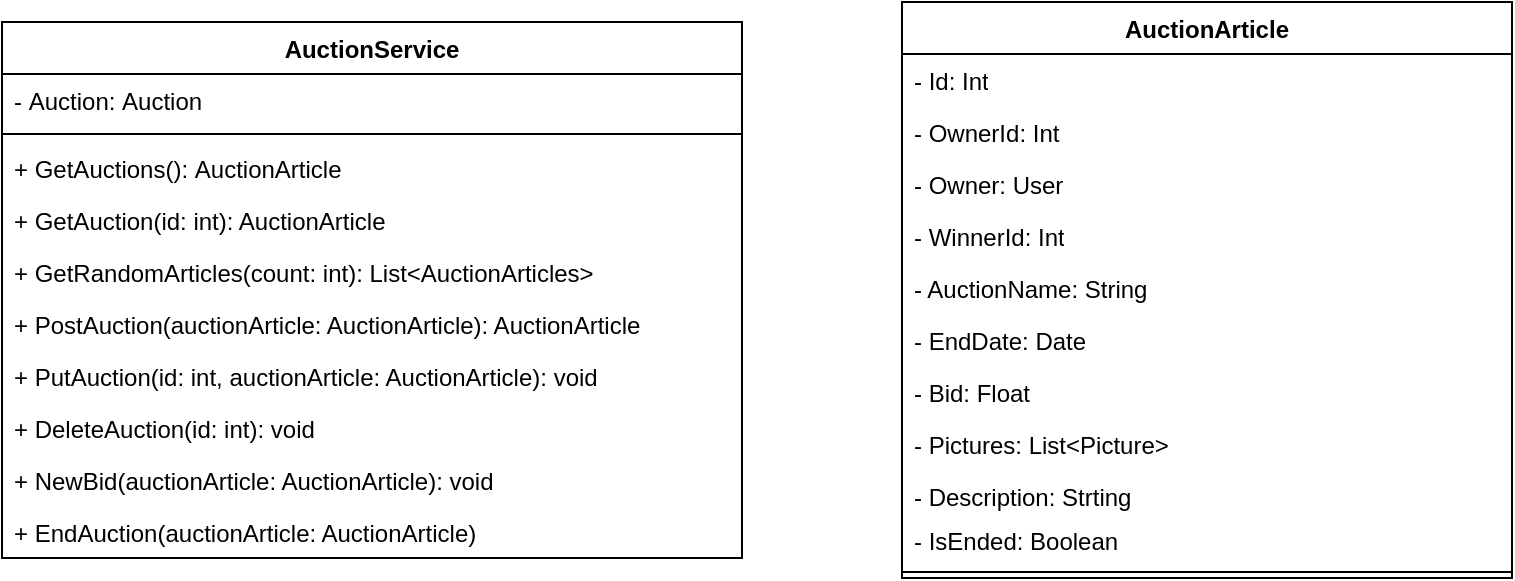 <mxfile>
    <diagram name="Page-1" id="c4acf3e9-155e-7222-9cf6-157b1a14988f">
        <mxGraphModel dx="1434" dy="841" grid="1" gridSize="10" guides="1" tooltips="1" connect="1" arrows="1" fold="1" page="1" pageScale="1" pageWidth="850" pageHeight="1100" background="none" math="0" shadow="0">
            <root>
                <mxCell id="0"/>
                <mxCell id="1" parent="0"/>
                <mxCell id="JE1zBtL-nL1WQ-DZyDe0-11" value="AuctionArticle" style="swimlane;fontStyle=1;align=center;verticalAlign=top;childLayout=stackLayout;horizontal=1;startSize=26;horizontalStack=0;resizeParent=1;resizeParentMax=0;resizeLast=0;collapsible=1;marginBottom=0;whiteSpace=wrap;html=1;" parent="1" vertex="1">
                    <mxGeometry x="470" y="158" width="305" height="288" as="geometry">
                        <mxRectangle x="345" y="210" width="110" height="30" as="alternateBounds"/>
                    </mxGeometry>
                </mxCell>
                <mxCell id="JE1zBtL-nL1WQ-DZyDe0-2" value="- Id: Int" style="text;strokeColor=none;fillColor=none;align=left;verticalAlign=top;spacingLeft=4;spacingRight=4;overflow=hidden;rotatable=0;points=[[0,0.5],[1,0.5]];portConstraint=eastwest;whiteSpace=wrap;html=1;" parent="JE1zBtL-nL1WQ-DZyDe0-11" vertex="1">
                    <mxGeometry y="26" width="305" height="26" as="geometry"/>
                </mxCell>
                <mxCell id="2" value="&lt;div style=&quot;text-align: center;&quot;&gt;&lt;span style=&quot;background-color: initial;&quot;&gt;- OwnerId&lt;/span&gt;&lt;span style=&quot;background-color: initial;&quot;&gt;: Int&lt;/span&gt;&lt;/div&gt;" style="text;strokeColor=none;fillColor=none;align=left;verticalAlign=top;spacingLeft=4;spacingRight=4;overflow=hidden;rotatable=0;points=[[0,0.5],[1,0.5]];portConstraint=eastwest;whiteSpace=wrap;html=1;" parent="JE1zBtL-nL1WQ-DZyDe0-11" vertex="1">
                    <mxGeometry y="52" width="305" height="26" as="geometry"/>
                </mxCell>
                <mxCell id="3" value="- Owner: User" style="text;strokeColor=none;fillColor=none;align=left;verticalAlign=top;spacingLeft=4;spacingRight=4;overflow=hidden;rotatable=0;points=[[0,0.5],[1,0.5]];portConstraint=eastwest;whiteSpace=wrap;html=1;" vertex="1" parent="JE1zBtL-nL1WQ-DZyDe0-11">
                    <mxGeometry y="78" width="305" height="26" as="geometry"/>
                </mxCell>
                <mxCell id="eDSX_qORk88mbdV-FSn4-19" value="&lt;div style=&quot;text-align: center;&quot;&gt;&lt;span style=&quot;background-color: initial;&quot;&gt;- WinnerId&lt;/span&gt;&lt;span style=&quot;background-color: initial;&quot;&gt;: Int&lt;/span&gt;&lt;/div&gt;" style="text;strokeColor=none;fillColor=none;align=left;verticalAlign=top;spacingLeft=4;spacingRight=4;overflow=hidden;rotatable=0;points=[[0,0.5],[1,0.5]];portConstraint=eastwest;whiteSpace=wrap;html=1;" parent="JE1zBtL-nL1WQ-DZyDe0-11" vertex="1">
                    <mxGeometry y="104" width="305" height="26" as="geometry"/>
                </mxCell>
                <mxCell id="JE1zBtL-nL1WQ-DZyDe0-3" value="- AuctionName: String" style="text;strokeColor=none;fillColor=none;align=left;verticalAlign=top;spacingLeft=4;spacingRight=4;overflow=hidden;rotatable=0;points=[[0,0.5],[1,0.5]];portConstraint=eastwest;whiteSpace=wrap;html=1;" parent="JE1zBtL-nL1WQ-DZyDe0-11" vertex="1">
                    <mxGeometry y="130" width="305" height="26" as="geometry"/>
                </mxCell>
                <mxCell id="eDSX_qORk88mbdV-FSn4-18" value="- EndDate: Date" style="text;strokeColor=none;fillColor=none;align=left;verticalAlign=top;spacingLeft=4;spacingRight=4;overflow=hidden;rotatable=0;points=[[0,0.5],[1,0.5]];portConstraint=eastwest;whiteSpace=wrap;html=1;" parent="JE1zBtL-nL1WQ-DZyDe0-11" vertex="1">
                    <mxGeometry y="156" width="305" height="26" as="geometry"/>
                </mxCell>
                <mxCell id="JE1zBtL-nL1WQ-DZyDe0-16" value="- Bid: Float" style="text;strokeColor=none;fillColor=none;align=left;verticalAlign=top;spacingLeft=4;spacingRight=4;overflow=hidden;rotatable=0;points=[[0,0.5],[1,0.5]];portConstraint=eastwest;whiteSpace=wrap;html=1;" parent="JE1zBtL-nL1WQ-DZyDe0-11" vertex="1">
                    <mxGeometry y="182" width="305" height="26" as="geometry"/>
                </mxCell>
                <mxCell id="JE1zBtL-nL1WQ-DZyDe0-4" value="- Pictures: List&amp;lt;Picture&amp;gt;" style="text;strokeColor=none;fillColor=none;align=left;verticalAlign=top;spacingLeft=4;spacingRight=4;overflow=hidden;rotatable=0;points=[[0,0.5],[1,0.5]];portConstraint=eastwest;whiteSpace=wrap;html=1;" parent="JE1zBtL-nL1WQ-DZyDe0-11" vertex="1">
                    <mxGeometry y="208" width="305" height="26" as="geometry"/>
                </mxCell>
                <mxCell id="JE1zBtL-nL1WQ-DZyDe0-10" value="- Description: Strting" style="text;strokeColor=none;fillColor=none;align=left;verticalAlign=top;spacingLeft=4;spacingRight=4;overflow=hidden;rotatable=0;points=[[0,0.5],[1,0.5]];portConstraint=eastwest;whiteSpace=wrap;html=1;" parent="JE1zBtL-nL1WQ-DZyDe0-11" vertex="1">
                    <mxGeometry y="234" width="305" height="22" as="geometry"/>
                </mxCell>
                <mxCell id="4" value="- IsEnded: Boolean" style="text;strokeColor=none;fillColor=none;align=left;verticalAlign=top;spacingLeft=4;spacingRight=4;overflow=hidden;rotatable=0;points=[[0,0.5],[1,0.5]];portConstraint=eastwest;whiteSpace=wrap;html=1;" vertex="1" parent="JE1zBtL-nL1WQ-DZyDe0-11">
                    <mxGeometry y="256" width="305" height="26" as="geometry"/>
                </mxCell>
                <mxCell id="JE1zBtL-nL1WQ-DZyDe0-13" value="" style="line;strokeWidth=1;fillColor=none;align=left;verticalAlign=middle;spacingTop=-1;spacingLeft=3;spacingRight=3;rotatable=0;labelPosition=right;points=[];portConstraint=eastwest;strokeColor=inherit;" parent="JE1zBtL-nL1WQ-DZyDe0-11" vertex="1">
                    <mxGeometry y="282" width="305" height="6" as="geometry"/>
                </mxCell>
                <mxCell id="JE1zBtL-nL1WQ-DZyDe0-18" value="&lt;span style=&quot;white-space: nowrap;&quot;&gt;AuctionService&lt;/span&gt;" style="swimlane;fontStyle=1;align=center;verticalAlign=top;childLayout=stackLayout;horizontal=1;startSize=26;horizontalStack=0;resizeParent=1;resizeParentMax=0;resizeLast=0;collapsible=1;marginBottom=0;whiteSpace=wrap;html=1;" parent="1" vertex="1">
                    <mxGeometry x="20" y="168" width="370" height="268" as="geometry"/>
                </mxCell>
                <mxCell id="JE1zBtL-nL1WQ-DZyDe0-19" value="&lt;span style=&quot;white-space: nowrap;&quot;&gt;-&amp;nbsp;&lt;/span&gt;&lt;span style=&quot;text-align: center;&quot;&gt;Auction&lt;/span&gt;&lt;span style=&quot;white-space: nowrap;&quot;&gt;:&amp;nbsp;&lt;/span&gt;&lt;span style=&quot;text-align: center;&quot;&gt;Auction&lt;/span&gt;" style="text;strokeColor=none;fillColor=none;align=left;verticalAlign=top;spacingLeft=4;spacingRight=4;overflow=hidden;rotatable=0;points=[[0,0.5],[1,0.5]];portConstraint=eastwest;whiteSpace=wrap;html=1;" parent="JE1zBtL-nL1WQ-DZyDe0-18" vertex="1">
                    <mxGeometry y="26" width="370" height="26" as="geometry"/>
                </mxCell>
                <mxCell id="JE1zBtL-nL1WQ-DZyDe0-20" value="" style="line;strokeWidth=1;fillColor=none;align=left;verticalAlign=middle;spacingTop=-1;spacingLeft=3;spacingRight=3;rotatable=0;labelPosition=right;points=[];portConstraint=eastwest;strokeColor=inherit;" parent="JE1zBtL-nL1WQ-DZyDe0-18" vertex="1">
                    <mxGeometry y="52" width="370" height="8" as="geometry"/>
                </mxCell>
                <mxCell id="JE1zBtL-nL1WQ-DZyDe0-21" value="&lt;span style=&quot;white-space: nowrap;&quot;&gt;+ GetAuctions(&lt;/span&gt;&lt;span style=&quot;white-space: nowrap;&quot;&gt;):&amp;nbsp;&lt;/span&gt;&lt;span style=&quot;text-align: center;&quot;&gt;AuctionArticle&lt;/span&gt;&lt;div&gt;&lt;span style=&quot;text-align: center;&quot;&gt;&lt;br&gt;&lt;/span&gt;&lt;/div&gt;" style="text;strokeColor=none;fillColor=none;align=left;verticalAlign=top;spacingLeft=4;spacingRight=4;overflow=hidden;rotatable=0;points=[[0,0.5],[1,0.5]];portConstraint=eastwest;whiteSpace=wrap;html=1;" parent="JE1zBtL-nL1WQ-DZyDe0-18" vertex="1">
                    <mxGeometry y="60" width="370" height="26" as="geometry"/>
                </mxCell>
                <mxCell id="JE1zBtL-nL1WQ-DZyDe0-24" value="&lt;span style=&quot;text-wrap-mode: nowrap;&quot;&gt;+ GetAuction(id: int): AuctionArticle&lt;/span&gt;" style="text;strokeColor=none;fillColor=none;align=left;verticalAlign=top;spacingLeft=4;spacingRight=4;overflow=hidden;rotatable=0;points=[[0,0.5],[1,0.5]];portConstraint=eastwest;whiteSpace=wrap;html=1;" parent="JE1zBtL-nL1WQ-DZyDe0-18" vertex="1">
                    <mxGeometry y="86" width="370" height="26" as="geometry"/>
                </mxCell>
                <mxCell id="eDSX_qORk88mbdV-FSn4-23" value="+ GetRandomArticles(count: int): List&amp;lt;AuctionArticles&amp;gt;" style="text;strokeColor=none;fillColor=none;align=left;verticalAlign=top;spacingLeft=4;spacingRight=4;overflow=hidden;rotatable=0;points=[[0,0.5],[1,0.5]];portConstraint=eastwest;whiteSpace=wrap;html=1;" parent="JE1zBtL-nL1WQ-DZyDe0-18" vertex="1">
                    <mxGeometry y="112" width="370" height="26" as="geometry"/>
                </mxCell>
                <mxCell id="eDSX_qORk88mbdV-FSn4-17" value="+ PostAuction(auctionArticle: A&lt;span style=&quot;color: rgb(0, 0, 0);&quot;&gt;uctionArticle&lt;/span&gt;): A&lt;span style=&quot;color: rgb(0, 0, 0);&quot;&gt;uctionArticle&lt;/span&gt;" style="text;strokeColor=none;fillColor=none;align=left;verticalAlign=top;spacingLeft=4;spacingRight=4;overflow=hidden;rotatable=0;points=[[0,0.5],[1,0.5]];portConstraint=eastwest;whiteSpace=wrap;html=1;" parent="JE1zBtL-nL1WQ-DZyDe0-18" vertex="1">
                    <mxGeometry y="138" width="370" height="26" as="geometry"/>
                </mxCell>
                <mxCell id="5" value="+ PutAuction(id: int,&amp;nbsp;&lt;span style=&quot;color: rgb(0, 0, 0);&quot;&gt;auctionArticle: A&lt;/span&gt;&lt;span style=&quot;color: rgb(0, 0, 0);&quot;&gt;uctionArticle&lt;/span&gt;): void" style="text;strokeColor=none;fillColor=none;align=left;verticalAlign=top;spacingLeft=4;spacingRight=4;overflow=hidden;rotatable=0;points=[[0,0.5],[1,0.5]];portConstraint=eastwest;whiteSpace=wrap;html=1;" vertex="1" parent="JE1zBtL-nL1WQ-DZyDe0-18">
                    <mxGeometry y="164" width="370" height="26" as="geometry"/>
                </mxCell>
                <mxCell id="6" value="+ DeleteAuction(id: int): void" style="text;strokeColor=none;fillColor=none;align=left;verticalAlign=top;spacingLeft=4;spacingRight=4;overflow=hidden;rotatable=0;points=[[0,0.5],[1,0.5]];portConstraint=eastwest;whiteSpace=wrap;html=1;" vertex="1" parent="JE1zBtL-nL1WQ-DZyDe0-18">
                    <mxGeometry y="190" width="370" height="26" as="geometry"/>
                </mxCell>
                <mxCell id="9" value="+ NewBid(auctionArticle: AuctionArticle): void" style="text;strokeColor=none;fillColor=none;align=left;verticalAlign=top;spacingLeft=4;spacingRight=4;overflow=hidden;rotatable=0;points=[[0,0.5],[1,0.5]];portConstraint=eastwest;whiteSpace=wrap;html=1;" vertex="1" parent="JE1zBtL-nL1WQ-DZyDe0-18">
                    <mxGeometry y="216" width="370" height="26" as="geometry"/>
                </mxCell>
                <mxCell id="7" value="+ EndAuction(auctionArticle: AuctionArticle)" style="text;strokeColor=none;fillColor=none;align=left;verticalAlign=top;spacingLeft=4;spacingRight=4;overflow=hidden;rotatable=0;points=[[0,0.5],[1,0.5]];portConstraint=eastwest;whiteSpace=wrap;html=1;" vertex="1" parent="JE1zBtL-nL1WQ-DZyDe0-18">
                    <mxGeometry y="242" width="370" height="26" as="geometry"/>
                </mxCell>
            </root>
        </mxGraphModel>
    </diagram>
</mxfile>